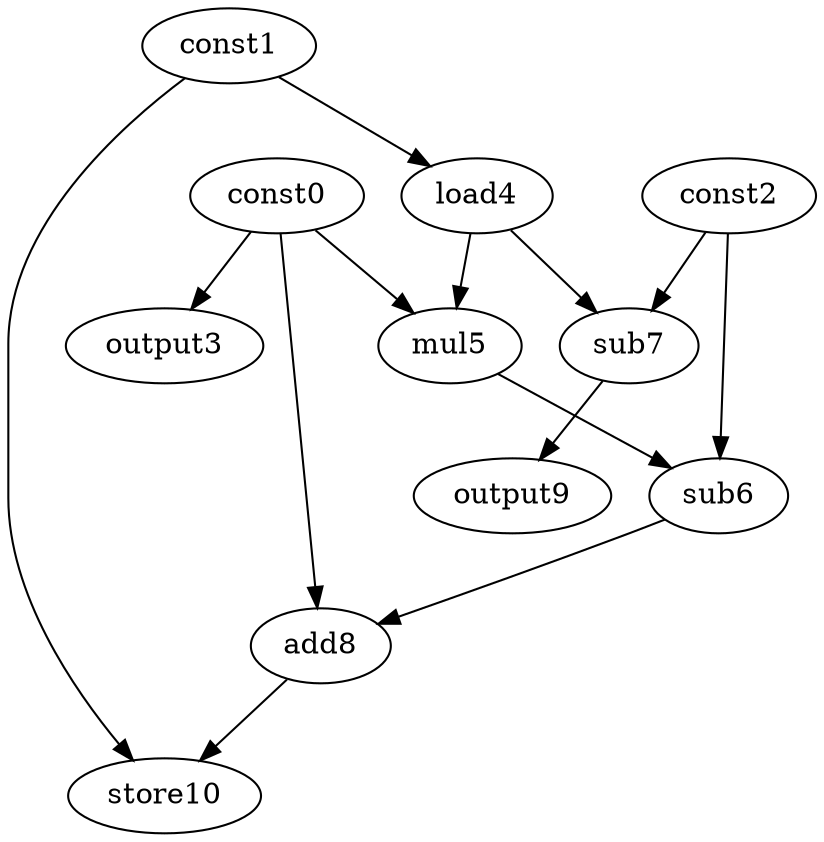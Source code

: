 digraph G { 
const0[opcode=const]; 
const1[opcode=const]; 
const2[opcode=const]; 
output3[opcode=output]; 
load4[opcode=load]; 
mul5[opcode=mul]; 
sub6[opcode=sub]; 
sub7[opcode=sub]; 
add8[opcode=add]; 
output9[opcode=output]; 
store10[opcode=store]; 
const0->output3[operand=0];
const1->load4[operand=0];
const0->mul5[operand=0];
load4->mul5[operand=1];
const2->sub7[operand=0];
load4->sub7[operand=1];
const2->sub6[operand=0];
mul5->sub6[operand=1];
sub7->output9[operand=0];
const0->add8[operand=0];
sub6->add8[operand=1];
add8->store10[operand=0];
const1->store10[operand=1];
}
